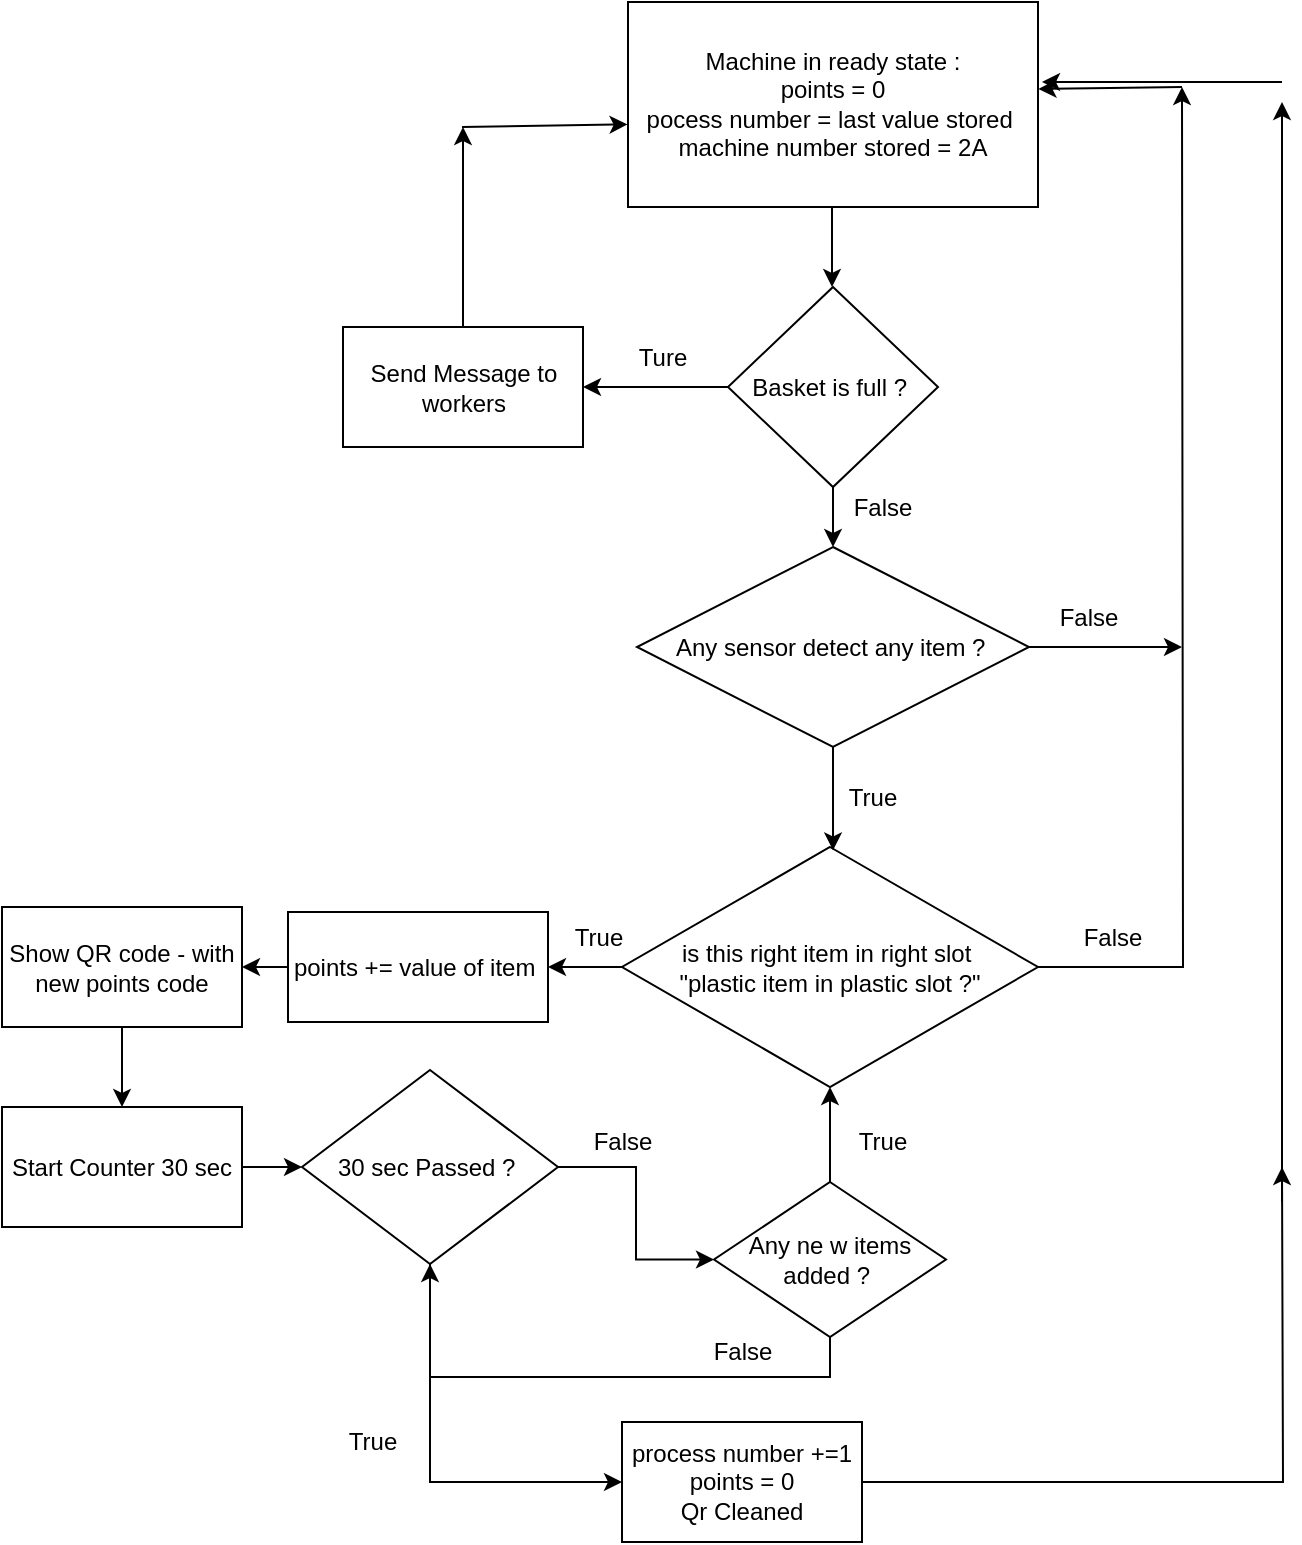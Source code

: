 <mxfile version="20.2.3" type="device"><diagram id="rTa8T2KfPh1MX7oXOUrT" name="Page-1"><mxGraphModel dx="1730" dy="912" grid="1" gridSize="10" guides="1" tooltips="1" connect="1" arrows="1" fold="1" page="1" pageScale="1" pageWidth="850" pageHeight="1100" math="0" shadow="0"><root><mxCell id="0"/><mxCell id="1" parent="0"/><mxCell id="BIy1HW3fh6P94gBK23cl-3" style="edgeStyle=orthogonalEdgeStyle;rounded=0;orthogonalLoop=1;jettySize=auto;html=1;entryX=0.5;entryY=0;entryDx=0;entryDy=0;" edge="1" parent="1" source="BIy1HW3fh6P94gBK23cl-1"><mxGeometry relative="1" as="geometry"><mxPoint x="575" y="222.5" as="targetPoint"/></mxGeometry></mxCell><mxCell id="BIy1HW3fh6P94gBK23cl-1" value="Machine in ready state :&lt;br&gt;points = 0&lt;br&gt;pocess number = last value stored&amp;nbsp;&lt;br&gt;machine number stored = 2A" style="rounded=0;whiteSpace=wrap;html=1;" vertex="1" parent="1"><mxGeometry x="473" y="80" width="205" height="102.5" as="geometry"/></mxCell><mxCell id="BIy1HW3fh6P94gBK23cl-38" style="edgeStyle=orthogonalEdgeStyle;rounded=0;orthogonalLoop=1;jettySize=auto;html=1;" edge="1" parent="1" source="BIy1HW3fh6P94gBK23cl-36"><mxGeometry relative="1" as="geometry"><mxPoint x="750" y="122.5" as="targetPoint"/></mxGeometry></mxCell><mxCell id="BIy1HW3fh6P94gBK23cl-42" value="" style="edgeStyle=orthogonalEdgeStyle;rounded=0;orthogonalLoop=1;jettySize=auto;html=1;" edge="1" parent="1" source="BIy1HW3fh6P94gBK23cl-36" target="BIy1HW3fh6P94gBK23cl-41"><mxGeometry relative="1" as="geometry"/></mxCell><mxCell id="BIy1HW3fh6P94gBK23cl-36" value="is this right item in right slot&amp;nbsp;&lt;br&gt;&quot;plastic item in plastic slot ?&quot;" style="rhombus;whiteSpace=wrap;html=1;rounded=0;" vertex="1" parent="1"><mxGeometry x="470" y="502.5" width="208" height="120" as="geometry"/></mxCell><mxCell id="BIy1HW3fh6P94gBK23cl-39" style="edgeStyle=orthogonalEdgeStyle;rounded=0;orthogonalLoop=1;jettySize=auto;html=1;entryX=1.001;entryY=0.424;entryDx=0;entryDy=0;entryPerimeter=0;" edge="1" parent="1" target="BIy1HW3fh6P94gBK23cl-1"><mxGeometry relative="1" as="geometry"><mxPoint x="760" y="142.5" as="targetPoint"/><mxPoint x="750" y="122.5" as="sourcePoint"/></mxGeometry></mxCell><mxCell id="BIy1HW3fh6P94gBK23cl-45" value="" style="edgeStyle=orthogonalEdgeStyle;rounded=0;orthogonalLoop=1;jettySize=auto;html=1;" edge="1" parent="1" source="BIy1HW3fh6P94gBK23cl-41" target="BIy1HW3fh6P94gBK23cl-44"><mxGeometry relative="1" as="geometry"/></mxCell><mxCell id="BIy1HW3fh6P94gBK23cl-41" value="points += value of item&amp;nbsp;" style="whiteSpace=wrap;html=1;rounded=0;" vertex="1" parent="1"><mxGeometry x="303" y="535" width="130" height="55" as="geometry"/></mxCell><mxCell id="BIy1HW3fh6P94gBK23cl-43" value="True" style="text;html=1;align=center;verticalAlign=middle;resizable=0;points=[];autosize=1;strokeColor=none;fillColor=none;" vertex="1" parent="1"><mxGeometry x="433" y="532.5" width="50" height="30" as="geometry"/></mxCell><mxCell id="BIy1HW3fh6P94gBK23cl-61" value="" style="edgeStyle=orthogonalEdgeStyle;rounded=0;orthogonalLoop=1;jettySize=auto;html=1;" edge="1" parent="1" source="BIy1HW3fh6P94gBK23cl-44" target="BIy1HW3fh6P94gBK23cl-60"><mxGeometry relative="1" as="geometry"/></mxCell><mxCell id="BIy1HW3fh6P94gBK23cl-44" value="Show QR code - with new points code" style="whiteSpace=wrap;html=1;rounded=0;" vertex="1" parent="1"><mxGeometry x="160" y="532.5" width="120" height="60" as="geometry"/></mxCell><mxCell id="BIy1HW3fh6P94gBK23cl-48" value="" style="edgeStyle=orthogonalEdgeStyle;rounded=0;orthogonalLoop=1;jettySize=auto;html=1;" edge="1" parent="1" source="BIy1HW3fh6P94gBK23cl-46" target="BIy1HW3fh6P94gBK23cl-47"><mxGeometry relative="1" as="geometry"/></mxCell><mxCell id="BIy1HW3fh6P94gBK23cl-53" style="edgeStyle=orthogonalEdgeStyle;rounded=0;orthogonalLoop=1;jettySize=auto;html=1;entryX=0.5;entryY=0;entryDx=0;entryDy=0;" edge="1" parent="1" source="BIy1HW3fh6P94gBK23cl-46" target="BIy1HW3fh6P94gBK23cl-52"><mxGeometry relative="1" as="geometry"/></mxCell><mxCell id="BIy1HW3fh6P94gBK23cl-46" value="Basket is full ?&amp;nbsp;" style="rhombus;whiteSpace=wrap;html=1;" vertex="1" parent="1"><mxGeometry x="523" y="222.5" width="105" height="100" as="geometry"/></mxCell><mxCell id="BIy1HW3fh6P94gBK23cl-49" style="edgeStyle=orthogonalEdgeStyle;rounded=0;orthogonalLoop=1;jettySize=auto;html=1;" edge="1" parent="1" source="BIy1HW3fh6P94gBK23cl-47"><mxGeometry relative="1" as="geometry"><mxPoint x="390.5" y="142.5" as="targetPoint"/></mxGeometry></mxCell><mxCell id="BIy1HW3fh6P94gBK23cl-47" value="Send Message to workers" style="whiteSpace=wrap;html=1;" vertex="1" parent="1"><mxGeometry x="330.5" y="242.5" width="120" height="60" as="geometry"/></mxCell><mxCell id="BIy1HW3fh6P94gBK23cl-50" value="" style="endArrow=classic;html=1;rounded=0;entryX=-0.001;entryY=0.597;entryDx=0;entryDy=0;entryPerimeter=0;" edge="1" parent="1" target="BIy1HW3fh6P94gBK23cl-1"><mxGeometry width="50" height="50" relative="1" as="geometry"><mxPoint x="390" y="142.5" as="sourcePoint"/><mxPoint x="460" y="122.5" as="targetPoint"/></mxGeometry></mxCell><mxCell id="BIy1HW3fh6P94gBK23cl-51" value="Ture" style="text;html=1;align=center;verticalAlign=middle;resizable=0;points=[];autosize=1;strokeColor=none;fillColor=none;" vertex="1" parent="1"><mxGeometry x="465" y="242.5" width="50" height="30" as="geometry"/></mxCell><mxCell id="BIy1HW3fh6P94gBK23cl-54" style="edgeStyle=orthogonalEdgeStyle;rounded=0;orthogonalLoop=1;jettySize=auto;html=1;entryX=0.421;entryY=0.028;entryDx=0;entryDy=0;entryPerimeter=0;" edge="1" parent="1" source="BIy1HW3fh6P94gBK23cl-52"><mxGeometry relative="1" as="geometry"><mxPoint x="575.52" y="504.18" as="targetPoint"/></mxGeometry></mxCell><mxCell id="BIy1HW3fh6P94gBK23cl-58" style="edgeStyle=orthogonalEdgeStyle;rounded=0;orthogonalLoop=1;jettySize=auto;html=1;" edge="1" parent="1" source="BIy1HW3fh6P94gBK23cl-52"><mxGeometry relative="1" as="geometry"><mxPoint x="750" y="402.5" as="targetPoint"/></mxGeometry></mxCell><mxCell id="BIy1HW3fh6P94gBK23cl-52" value="Any sensor detect any item ?&amp;nbsp;" style="rhombus;whiteSpace=wrap;html=1;" vertex="1" parent="1"><mxGeometry x="477.5" y="352.5" width="196" height="100" as="geometry"/></mxCell><mxCell id="BIy1HW3fh6P94gBK23cl-55" value="False" style="text;html=1;align=center;verticalAlign=middle;resizable=0;points=[];autosize=1;strokeColor=none;fillColor=none;" vertex="1" parent="1"><mxGeometry x="690" y="532.5" width="50" height="30" as="geometry"/></mxCell><mxCell id="BIy1HW3fh6P94gBK23cl-56" value="False" style="text;html=1;align=center;verticalAlign=middle;resizable=0;points=[];autosize=1;strokeColor=none;fillColor=none;" vertex="1" parent="1"><mxGeometry x="575" y="317.5" width="50" height="30" as="geometry"/></mxCell><mxCell id="BIy1HW3fh6P94gBK23cl-57" value="True" style="text;html=1;align=center;verticalAlign=middle;resizable=0;points=[];autosize=1;strokeColor=none;fillColor=none;" vertex="1" parent="1"><mxGeometry x="570" y="462.5" width="50" height="30" as="geometry"/></mxCell><mxCell id="BIy1HW3fh6P94gBK23cl-59" value="False" style="text;html=1;align=center;verticalAlign=middle;resizable=0;points=[];autosize=1;strokeColor=none;fillColor=none;" vertex="1" parent="1"><mxGeometry x="678" y="372.5" width="50" height="30" as="geometry"/></mxCell><mxCell id="BIy1HW3fh6P94gBK23cl-63" style="edgeStyle=orthogonalEdgeStyle;rounded=0;orthogonalLoop=1;jettySize=auto;html=1;entryX=0;entryY=0.5;entryDx=0;entryDy=0;" edge="1" parent="1" source="BIy1HW3fh6P94gBK23cl-60" target="BIy1HW3fh6P94gBK23cl-62"><mxGeometry relative="1" as="geometry"/></mxCell><mxCell id="BIy1HW3fh6P94gBK23cl-60" value="Start Counter 30 sec" style="whiteSpace=wrap;html=1;rounded=0;" vertex="1" parent="1"><mxGeometry x="160" y="632.5" width="120" height="60" as="geometry"/></mxCell><mxCell id="BIy1HW3fh6P94gBK23cl-69" style="edgeStyle=orthogonalEdgeStyle;rounded=0;orthogonalLoop=1;jettySize=auto;html=1;entryX=0;entryY=0.5;entryDx=0;entryDy=0;exitX=0.5;exitY=1;exitDx=0;exitDy=0;" edge="1" parent="1" source="BIy1HW3fh6P94gBK23cl-62" target="BIy1HW3fh6P94gBK23cl-64"><mxGeometry relative="1" as="geometry"/></mxCell><mxCell id="BIy1HW3fh6P94gBK23cl-72" value="" style="edgeStyle=orthogonalEdgeStyle;rounded=0;orthogonalLoop=1;jettySize=auto;html=1;" edge="1" parent="1" source="BIy1HW3fh6P94gBK23cl-62" target="BIy1HW3fh6P94gBK23cl-71"><mxGeometry relative="1" as="geometry"/></mxCell><mxCell id="BIy1HW3fh6P94gBK23cl-62" value="30 sec Passed ?&amp;nbsp;" style="rhombus;whiteSpace=wrap;html=1;" vertex="1" parent="1"><mxGeometry x="310" y="614" width="128" height="97" as="geometry"/></mxCell><mxCell id="BIy1HW3fh6P94gBK23cl-66" style="edgeStyle=orthogonalEdgeStyle;rounded=0;orthogonalLoop=1;jettySize=auto;html=1;" edge="1" parent="1" source="BIy1HW3fh6P94gBK23cl-64"><mxGeometry relative="1" as="geometry"><mxPoint x="800" y="662.5" as="targetPoint"/></mxGeometry></mxCell><mxCell id="BIy1HW3fh6P94gBK23cl-64" value="process number +=1&lt;br&gt;points = 0&lt;br&gt;Qr Cleaned" style="whiteSpace=wrap;html=1;" vertex="1" parent="1"><mxGeometry x="470" y="790" width="120" height="60" as="geometry"/></mxCell><mxCell id="BIy1HW3fh6P94gBK23cl-67" style="edgeStyle=orthogonalEdgeStyle;rounded=0;orthogonalLoop=1;jettySize=auto;html=1;" edge="1" parent="1"><mxGeometry relative="1" as="geometry"><mxPoint x="800" y="130" as="targetPoint"/><mxPoint x="800" y="680" as="sourcePoint"/></mxGeometry></mxCell><mxCell id="BIy1HW3fh6P94gBK23cl-68" value="" style="endArrow=classic;html=1;rounded=0;" edge="1" parent="1"><mxGeometry width="50" height="50" relative="1" as="geometry"><mxPoint x="800" y="120" as="sourcePoint"/><mxPoint x="680" y="120" as="targetPoint"/></mxGeometry></mxCell><mxCell id="BIy1HW3fh6P94gBK23cl-70" value="True" style="text;html=1;align=center;verticalAlign=middle;resizable=0;points=[];autosize=1;strokeColor=none;fillColor=none;" vertex="1" parent="1"><mxGeometry x="320" y="785" width="50" height="30" as="geometry"/></mxCell><mxCell id="BIy1HW3fh6P94gBK23cl-74" style="edgeStyle=orthogonalEdgeStyle;rounded=0;orthogonalLoop=1;jettySize=auto;html=1;entryX=0.5;entryY=1;entryDx=0;entryDy=0;" edge="1" parent="1" source="BIy1HW3fh6P94gBK23cl-71" target="BIy1HW3fh6P94gBK23cl-36"><mxGeometry relative="1" as="geometry"/></mxCell><mxCell id="BIy1HW3fh6P94gBK23cl-76" style="edgeStyle=orthogonalEdgeStyle;rounded=0;orthogonalLoop=1;jettySize=auto;html=1;entryX=0.5;entryY=1;entryDx=0;entryDy=0;exitX=0.5;exitY=1;exitDx=0;exitDy=0;" edge="1" parent="1" source="BIy1HW3fh6P94gBK23cl-71" target="BIy1HW3fh6P94gBK23cl-62"><mxGeometry relative="1" as="geometry"/></mxCell><mxCell id="BIy1HW3fh6P94gBK23cl-71" value="Any ne w items added ?&amp;nbsp;" style="rhombus;whiteSpace=wrap;html=1;" vertex="1" parent="1"><mxGeometry x="516" y="670" width="116" height="77.5" as="geometry"/></mxCell><mxCell id="BIy1HW3fh6P94gBK23cl-73" value="False" style="text;html=1;align=center;verticalAlign=middle;resizable=0;points=[];autosize=1;strokeColor=none;fillColor=none;" vertex="1" parent="1"><mxGeometry x="445" y="635" width="50" height="30" as="geometry"/></mxCell><mxCell id="BIy1HW3fh6P94gBK23cl-75" value="True" style="text;html=1;align=center;verticalAlign=middle;resizable=0;points=[];autosize=1;strokeColor=none;fillColor=none;" vertex="1" parent="1"><mxGeometry x="575" y="635" width="50" height="30" as="geometry"/></mxCell><mxCell id="BIy1HW3fh6P94gBK23cl-77" value="False" style="text;html=1;align=center;verticalAlign=middle;resizable=0;points=[];autosize=1;strokeColor=none;fillColor=none;" vertex="1" parent="1"><mxGeometry x="505" y="740" width="50" height="30" as="geometry"/></mxCell></root></mxGraphModel></diagram></mxfile>